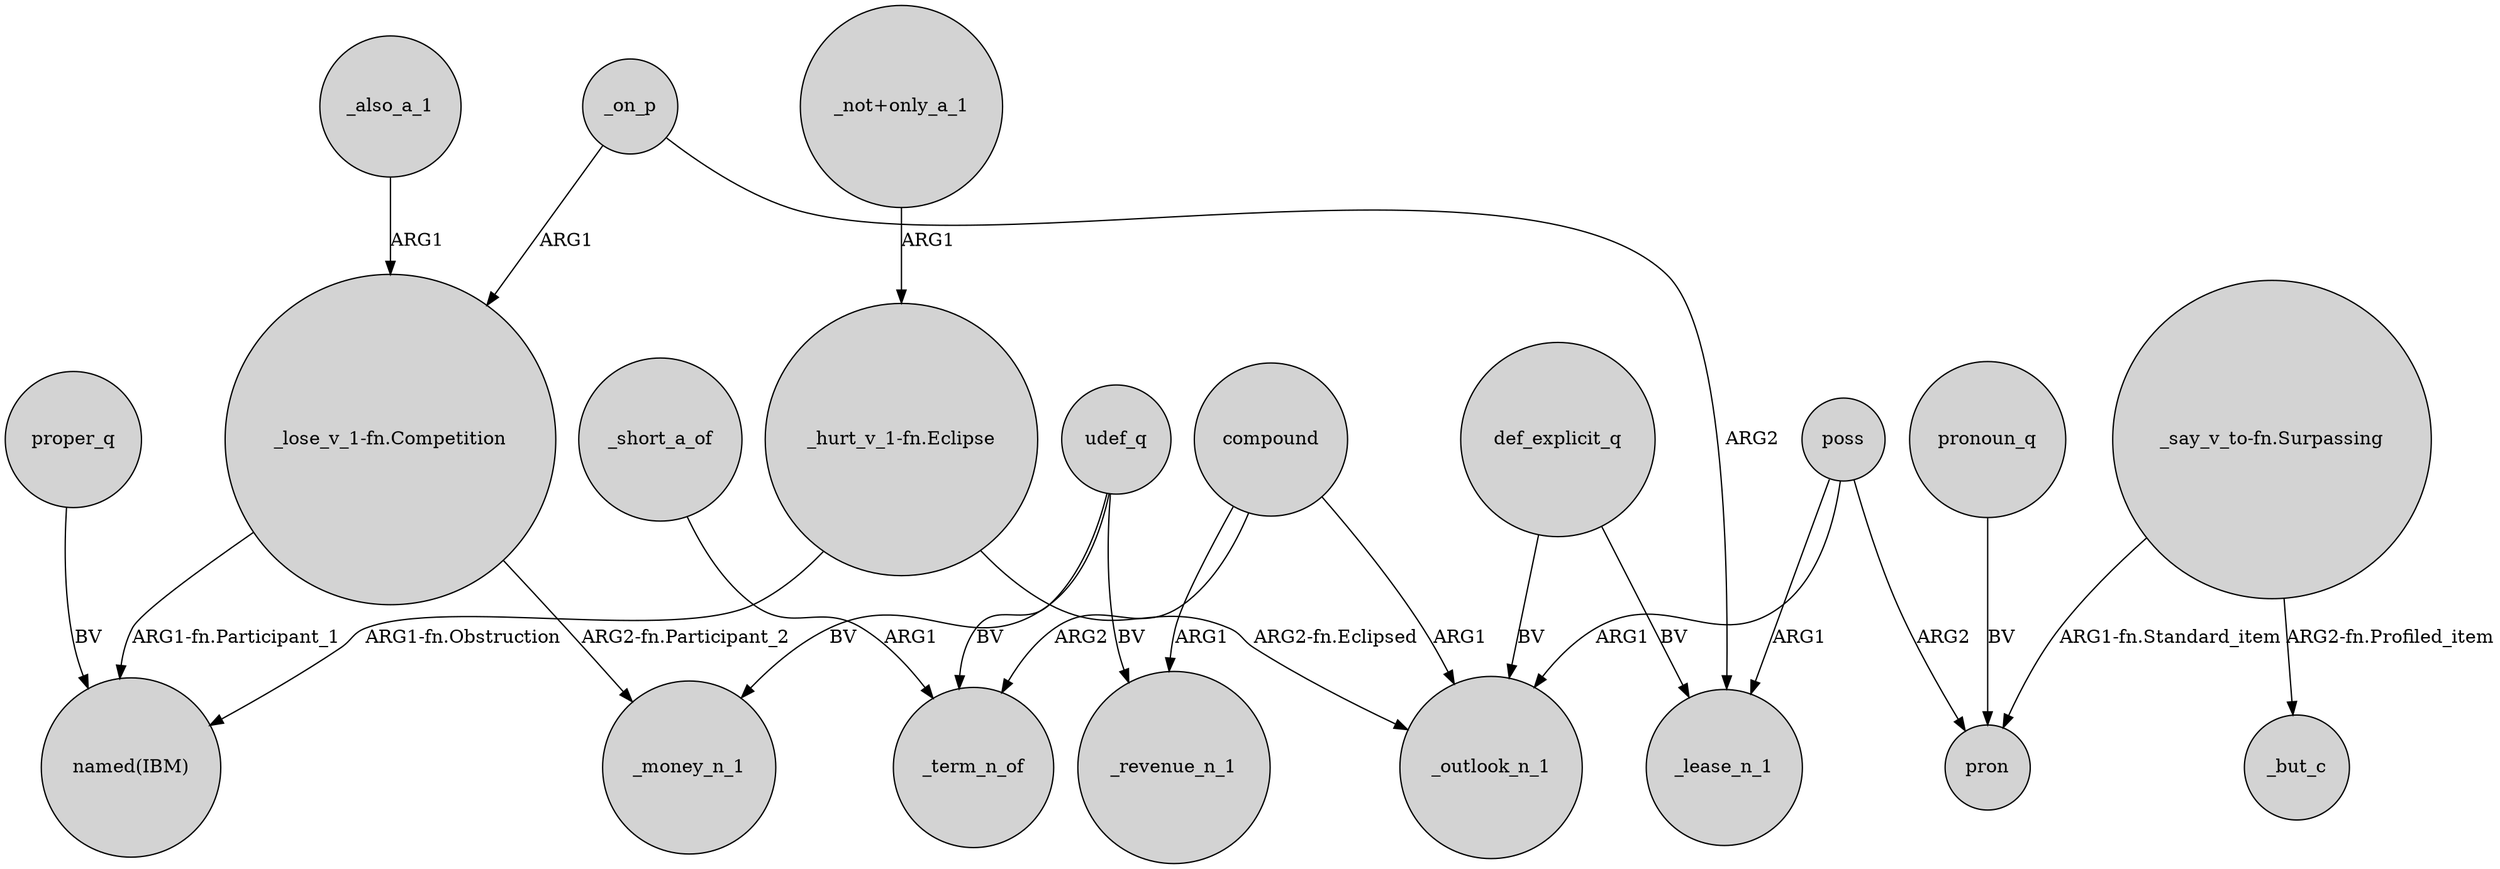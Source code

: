 digraph {
	node [shape=circle style=filled]
	_on_p -> "_lose_v_1-fn.Competition" [label=ARG1]
	udef_q -> _term_n_of [label=BV]
	"_say_v_to-fn.Surpassing" -> _but_c [label="ARG2-fn.Profiled_item"]
	compound -> _term_n_of [label=ARG2]
	_on_p -> _lease_n_1 [label=ARG2]
	proper_q -> "named(IBM)" [label=BV]
	udef_q -> _revenue_n_1 [label=BV]
	def_explicit_q -> _outlook_n_1 [label=BV]
	pronoun_q -> pron [label=BV]
	poss -> _outlook_n_1 [label=ARG1]
	poss -> pron [label=ARG2]
	"_hurt_v_1-fn.Eclipse" -> "named(IBM)" [label="ARG1-fn.Obstruction"]
	"_hurt_v_1-fn.Eclipse" -> _outlook_n_1 [label="ARG2-fn.Eclipsed"]
	udef_q -> _money_n_1 [label=BV]
	"_lose_v_1-fn.Competition" -> "named(IBM)" [label="ARG1-fn.Participant_1"]
	poss -> _lease_n_1 [label=ARG1]
	"_not+only_a_1" -> "_hurt_v_1-fn.Eclipse" [label=ARG1]
	_also_a_1 -> "_lose_v_1-fn.Competition" [label=ARG1]
	_short_a_of -> _term_n_of [label=ARG1]
	def_explicit_q -> _lease_n_1 [label=BV]
	compound -> _revenue_n_1 [label=ARG1]
	"_lose_v_1-fn.Competition" -> _money_n_1 [label="ARG2-fn.Participant_2"]
	compound -> _outlook_n_1 [label=ARG1]
	"_say_v_to-fn.Surpassing" -> pron [label="ARG1-fn.Standard_item"]
}
